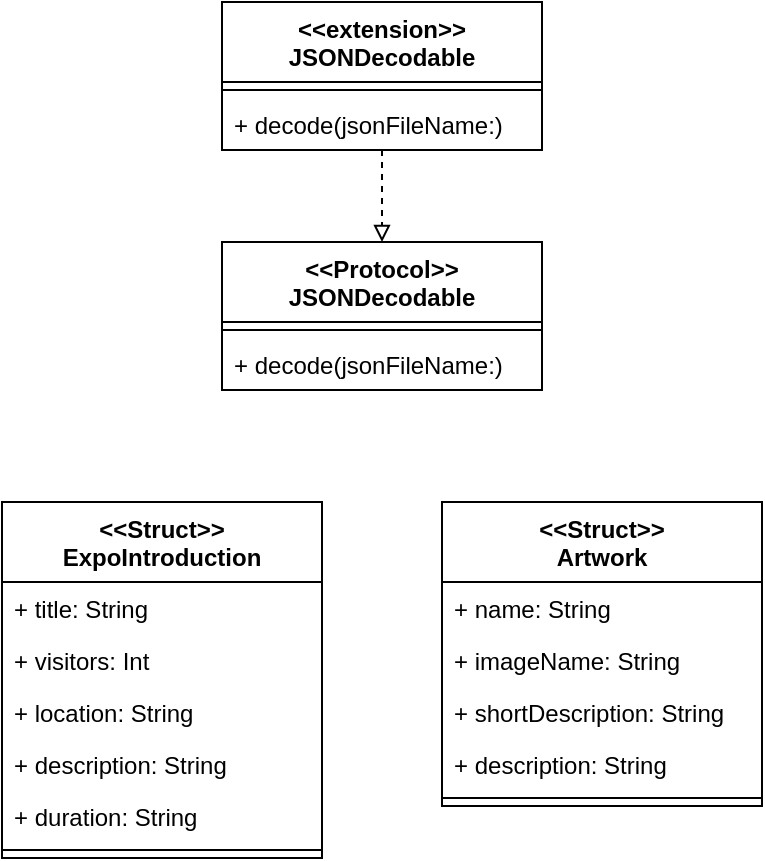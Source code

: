 <mxfile version="14.5.1" type="device"><diagram id="C5RBs43oDa-KdzZeNtuy" name="Page-1"><mxGraphModel dx="1298" dy="805" grid="1" gridSize="10" guides="1" tooltips="1" connect="1" arrows="1" fold="1" page="1" pageScale="1" pageWidth="827" pageHeight="1169" math="0" shadow="0"><root><mxCell id="WIyWlLk6GJQsqaUBKTNV-0"/><mxCell id="WIyWlLk6GJQsqaUBKTNV-1" parent="WIyWlLk6GJQsqaUBKTNV-0"/><mxCell id="FA31ATfPSlYr1TkV6EcJ-20" value="&lt;&lt;Protocol&gt;&gt;&#10;JSONDecodable" style="swimlane;fontStyle=1;align=center;verticalAlign=top;childLayout=stackLayout;horizontal=1;startSize=40;horizontalStack=0;resizeParent=1;resizeParentMax=0;resizeLast=0;collapsible=1;marginBottom=0;strokeColor=#000000;" vertex="1" parent="WIyWlLk6GJQsqaUBKTNV-1"><mxGeometry x="350" y="240" width="160" height="74" as="geometry"/></mxCell><mxCell id="FA31ATfPSlYr1TkV6EcJ-22" value="" style="line;strokeWidth=1;fillColor=none;align=left;verticalAlign=middle;spacingTop=-1;spacingLeft=3;spacingRight=3;rotatable=0;labelPosition=right;points=[];portConstraint=eastwest;" vertex="1" parent="FA31ATfPSlYr1TkV6EcJ-20"><mxGeometry y="40" width="160" height="8" as="geometry"/></mxCell><mxCell id="FA31ATfPSlYr1TkV6EcJ-23" value="+ decode(jsonFileName:)" style="text;strokeColor=none;fillColor=none;align=left;verticalAlign=top;spacingLeft=4;spacingRight=4;overflow=hidden;rotatable=0;points=[[0,0.5],[1,0.5]];portConstraint=eastwest;" vertex="1" parent="FA31ATfPSlYr1TkV6EcJ-20"><mxGeometry y="48" width="160" height="26" as="geometry"/></mxCell><mxCell id="FA31ATfPSlYr1TkV6EcJ-24" value="&lt;&lt;Struct&gt;&gt;&#10;ExpoIntroduction" style="swimlane;fontStyle=1;align=center;verticalAlign=top;childLayout=stackLayout;horizontal=1;startSize=40;horizontalStack=0;resizeParent=1;resizeParentMax=0;resizeLast=0;collapsible=1;marginBottom=0;strokeColor=#000000;" vertex="1" parent="WIyWlLk6GJQsqaUBKTNV-1"><mxGeometry x="240" y="370" width="160" height="178" as="geometry"/></mxCell><mxCell id="FA31ATfPSlYr1TkV6EcJ-1" value="+ title: String" style="text;strokeColor=none;fillColor=none;align=left;verticalAlign=top;spacingLeft=4;spacingRight=4;overflow=hidden;rotatable=0;points=[[0,0.5],[1,0.5]];portConstraint=eastwest;" vertex="1" parent="FA31ATfPSlYr1TkV6EcJ-24"><mxGeometry y="40" width="160" height="26" as="geometry"/></mxCell><mxCell id="FA31ATfPSlYr1TkV6EcJ-2" value="+ visitors: Int" style="text;strokeColor=none;fillColor=none;align=left;verticalAlign=top;spacingLeft=4;spacingRight=4;overflow=hidden;rotatable=0;points=[[0,0.5],[1,0.5]];portConstraint=eastwest;" vertex="1" parent="FA31ATfPSlYr1TkV6EcJ-24"><mxGeometry y="66" width="160" height="26" as="geometry"/></mxCell><mxCell id="FA31ATfPSlYr1TkV6EcJ-6" value="+ location: String" style="text;strokeColor=none;fillColor=none;align=left;verticalAlign=top;spacingLeft=4;spacingRight=4;overflow=hidden;rotatable=0;points=[[0,0.5],[1,0.5]];portConstraint=eastwest;" vertex="1" parent="FA31ATfPSlYr1TkV6EcJ-24"><mxGeometry y="92" width="160" height="26" as="geometry"/></mxCell><mxCell id="FA31ATfPSlYr1TkV6EcJ-7" value="+ description: String" style="text;strokeColor=none;fillColor=none;align=left;verticalAlign=top;spacingLeft=4;spacingRight=4;overflow=hidden;rotatable=0;points=[[0,0.5],[1,0.5]];portConstraint=eastwest;" vertex="1" parent="FA31ATfPSlYr1TkV6EcJ-24"><mxGeometry y="118" width="160" height="26" as="geometry"/></mxCell><mxCell id="FA31ATfPSlYr1TkV6EcJ-5" value="+ duration: String" style="text;strokeColor=none;fillColor=none;align=left;verticalAlign=top;spacingLeft=4;spacingRight=4;overflow=hidden;rotatable=0;points=[[0,0.5],[1,0.5]];portConstraint=eastwest;" vertex="1" parent="FA31ATfPSlYr1TkV6EcJ-24"><mxGeometry y="144" width="160" height="26" as="geometry"/></mxCell><mxCell id="FA31ATfPSlYr1TkV6EcJ-26" value="" style="line;strokeWidth=1;fillColor=none;align=left;verticalAlign=middle;spacingTop=-1;spacingLeft=3;spacingRight=3;rotatable=0;labelPosition=right;points=[];portConstraint=eastwest;" vertex="1" parent="FA31ATfPSlYr1TkV6EcJ-24"><mxGeometry y="170" width="160" height="8" as="geometry"/></mxCell><mxCell id="FA31ATfPSlYr1TkV6EcJ-35" value="&lt;&lt;Struct&gt;&gt;&#10;Artwork" style="swimlane;fontStyle=1;align=center;verticalAlign=top;childLayout=stackLayout;horizontal=1;startSize=40;horizontalStack=0;resizeParent=1;resizeParentMax=0;resizeLast=0;collapsible=1;marginBottom=0;strokeColor=#000000;" vertex="1" parent="WIyWlLk6GJQsqaUBKTNV-1"><mxGeometry x="460" y="370" width="160" height="152" as="geometry"/></mxCell><mxCell id="FA31ATfPSlYr1TkV6EcJ-36" value="+ name: String" style="text;strokeColor=none;fillColor=none;align=left;verticalAlign=top;spacingLeft=4;spacingRight=4;overflow=hidden;rotatable=0;points=[[0,0.5],[1,0.5]];portConstraint=eastwest;" vertex="1" parent="FA31ATfPSlYr1TkV6EcJ-35"><mxGeometry y="40" width="160" height="26" as="geometry"/></mxCell><mxCell id="FA31ATfPSlYr1TkV6EcJ-37" value="+ imageName: String" style="text;strokeColor=none;fillColor=none;align=left;verticalAlign=top;spacingLeft=4;spacingRight=4;overflow=hidden;rotatable=0;points=[[0,0.5],[1,0.5]];portConstraint=eastwest;" vertex="1" parent="FA31ATfPSlYr1TkV6EcJ-35"><mxGeometry y="66" width="160" height="26" as="geometry"/></mxCell><mxCell id="FA31ATfPSlYr1TkV6EcJ-38" value="+ shortDescription: String" style="text;strokeColor=none;fillColor=none;align=left;verticalAlign=top;spacingLeft=4;spacingRight=4;overflow=hidden;rotatable=0;points=[[0,0.5],[1,0.5]];portConstraint=eastwest;" vertex="1" parent="FA31ATfPSlYr1TkV6EcJ-35"><mxGeometry y="92" width="160" height="26" as="geometry"/></mxCell><mxCell id="FA31ATfPSlYr1TkV6EcJ-39" value="+ description: String" style="text;strokeColor=none;fillColor=none;align=left;verticalAlign=top;spacingLeft=4;spacingRight=4;overflow=hidden;rotatable=0;points=[[0,0.5],[1,0.5]];portConstraint=eastwest;" vertex="1" parent="FA31ATfPSlYr1TkV6EcJ-35"><mxGeometry y="118" width="160" height="26" as="geometry"/></mxCell><mxCell id="FA31ATfPSlYr1TkV6EcJ-41" value="" style="line;strokeWidth=1;fillColor=none;align=left;verticalAlign=middle;spacingTop=-1;spacingLeft=3;spacingRight=3;rotatable=0;labelPosition=right;points=[];portConstraint=eastwest;" vertex="1" parent="FA31ATfPSlYr1TkV6EcJ-35"><mxGeometry y="144" width="160" height="8" as="geometry"/></mxCell><mxCell id="FA31ATfPSlYr1TkV6EcJ-47" style="edgeStyle=orthogonalEdgeStyle;rounded=0;orthogonalLoop=1;jettySize=auto;html=1;entryX=0.5;entryY=0;entryDx=0;entryDy=0;dashed=1;endArrow=block;endFill=0;" edge="1" parent="WIyWlLk6GJQsqaUBKTNV-1" source="FA31ATfPSlYr1TkV6EcJ-44" target="FA31ATfPSlYr1TkV6EcJ-20"><mxGeometry relative="1" as="geometry"/></mxCell><mxCell id="FA31ATfPSlYr1TkV6EcJ-44" value="&lt;&lt;extension&gt;&gt;&#10;JSONDecodable" style="swimlane;fontStyle=1;align=center;verticalAlign=top;childLayout=stackLayout;horizontal=1;startSize=40;horizontalStack=0;resizeParent=1;resizeParentMax=0;resizeLast=0;collapsible=1;marginBottom=0;strokeColor=#000000;" vertex="1" parent="WIyWlLk6GJQsqaUBKTNV-1"><mxGeometry x="350" y="120" width="160" height="74" as="geometry"/></mxCell><mxCell id="FA31ATfPSlYr1TkV6EcJ-45" value="" style="line;strokeWidth=1;fillColor=none;align=left;verticalAlign=middle;spacingTop=-1;spacingLeft=3;spacingRight=3;rotatable=0;labelPosition=right;points=[];portConstraint=eastwest;" vertex="1" parent="FA31ATfPSlYr1TkV6EcJ-44"><mxGeometry y="40" width="160" height="8" as="geometry"/></mxCell><mxCell id="FA31ATfPSlYr1TkV6EcJ-46" value="+ decode(jsonFileName:)" style="text;strokeColor=none;fillColor=none;align=left;verticalAlign=top;spacingLeft=4;spacingRight=4;overflow=hidden;rotatable=0;points=[[0,0.5],[1,0.5]];portConstraint=eastwest;" vertex="1" parent="FA31ATfPSlYr1TkV6EcJ-44"><mxGeometry y="48" width="160" height="26" as="geometry"/></mxCell></root></mxGraphModel></diagram></mxfile>